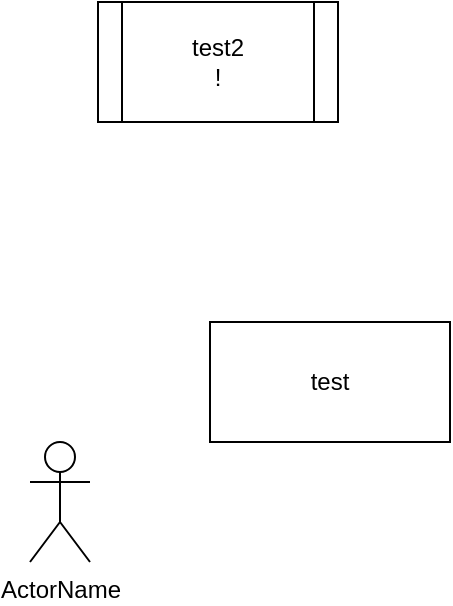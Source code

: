 <mxfile version="17.4.1" type="github">
  <diagram id="RyfaYhDcdRHYEOJxS_Qi" name="Page-1">
    <mxGraphModel dx="782" dy="460" grid="1" gridSize="10" guides="1" tooltips="1" connect="1" arrows="1" fold="1" page="1" pageScale="1" pageWidth="827" pageHeight="1169" math="0" shadow="0">
      <root>
        <mxCell id="0" />
        <mxCell id="1" parent="0" />
        <mxCell id="16mmBaQUrPWGLHoHUQi4-1" value="test" style="rounded=0;whiteSpace=wrap;html=1;" parent="1" vertex="1">
          <mxGeometry x="350" y="250" width="120" height="60" as="geometry" />
        </mxCell>
        <mxCell id="aJ1XEFL8RbBbABw1C5Kh-1" value="test2&lt;br&gt;!" style="shape=process;whiteSpace=wrap;html=1;backgroundOutline=1;" vertex="1" parent="1">
          <mxGeometry x="294" y="90" width="120" height="60" as="geometry" />
        </mxCell>
        <mxCell id="sRPzREbq-Nrje1x9UGNM-2" value="ActorName" style="shape=umlActor;html=1;verticalLabelPosition=bottom;verticalAlign=top;align=center;" vertex="1" parent="1">
          <mxGeometry x="260" y="310" width="30" height="60" as="geometry" />
        </mxCell>
      </root>
    </mxGraphModel>
  </diagram>
</mxfile>
